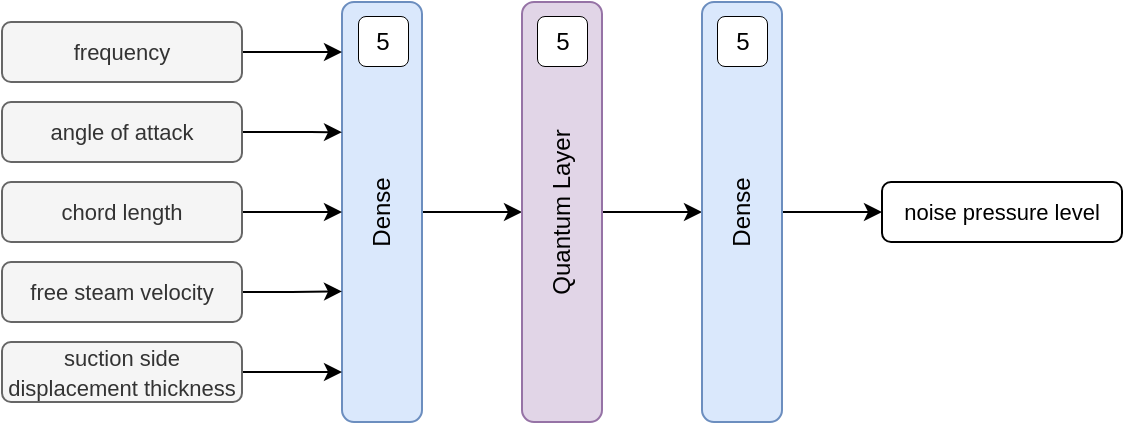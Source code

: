 <mxfile version="21.0.8" type="device"><diagram name="Seite-1" id="Kve6foOY1vgTLOI_Jg0l"><mxGraphModel dx="830" dy="520" grid="1" gridSize="10" guides="1" tooltips="1" connect="1" arrows="1" fold="1" page="1" pageScale="1" pageWidth="827" pageHeight="1169" math="0" shadow="0"><root><mxCell id="0"/><mxCell id="1" parent="0"/><mxCell id="7nTYaMUAtOXEQm28p2wN-19" style="edgeStyle=orthogonalEdgeStyle;rounded=1;orthogonalLoop=1;jettySize=auto;html=1;exitX=1;exitY=0.5;exitDx=0;exitDy=0;entryX=0;entryY=0.5;entryDx=0;entryDy=0;" edge="1" parent="1" source="7nTYaMUAtOXEQm28p2wN-1" target="7nTYaMUAtOXEQm28p2wN-9"><mxGeometry relative="1" as="geometry"/></mxCell><mxCell id="7nTYaMUAtOXEQm28p2wN-1" value="Dense" style="rounded=1;whiteSpace=wrap;html=1;horizontal=0;fillColor=#dae8fc;strokeColor=#6c8ebf;" vertex="1" parent="1"><mxGeometry x="270" y="150" width="40" height="210" as="geometry"/></mxCell><mxCell id="7nTYaMUAtOXEQm28p2wN-11" style="edgeStyle=orthogonalEdgeStyle;rounded=1;orthogonalLoop=1;jettySize=auto;html=1;exitX=1;exitY=0.5;exitDx=0;exitDy=0;" edge="1" parent="1" source="7nTYaMUAtOXEQm28p2wN-2"><mxGeometry relative="1" as="geometry"><mxPoint x="270" y="175" as="targetPoint"/></mxGeometry></mxCell><mxCell id="7nTYaMUAtOXEQm28p2wN-2" value="&lt;font style=&quot;font-size: 11px;&quot;&gt;frequency&lt;/font&gt;" style="rounded=1;whiteSpace=wrap;html=1;fillColor=#f5f5f5;fontColor=#333333;strokeColor=#666666;" vertex="1" parent="1"><mxGeometry x="100" y="160" width="120" height="30" as="geometry"/></mxCell><mxCell id="7nTYaMUAtOXEQm28p2wN-4" style="edgeStyle=orthogonalEdgeStyle;rounded=1;orthogonalLoop=1;jettySize=auto;html=1;exitX=0.75;exitY=1;exitDx=0;exitDy=0;" edge="1" parent="1" source="7nTYaMUAtOXEQm28p2wN-3"><mxGeometry relative="1" as="geometry"><mxPoint x="190" y="200.333" as="targetPoint"/></mxGeometry></mxCell><mxCell id="7nTYaMUAtOXEQm28p2wN-36" style="edgeStyle=orthogonalEdgeStyle;rounded=1;orthogonalLoop=1;jettySize=auto;html=1;exitX=1;exitY=0.5;exitDx=0;exitDy=0;entryX=0;entryY=0.31;entryDx=0;entryDy=0;entryPerimeter=0;" edge="1" parent="1" source="7nTYaMUAtOXEQm28p2wN-3" target="7nTYaMUAtOXEQm28p2wN-1"><mxGeometry relative="1" as="geometry"/></mxCell><mxCell id="7nTYaMUAtOXEQm28p2wN-3" value="&lt;font style=&quot;font-size: 11px;&quot;&gt;angle of attack&lt;/font&gt;" style="rounded=1;whiteSpace=wrap;html=1;fillColor=#f5f5f5;fontColor=#333333;strokeColor=#666666;" vertex="1" parent="1"><mxGeometry x="100" y="200" width="120" height="30" as="geometry"/></mxCell><mxCell id="7nTYaMUAtOXEQm28p2wN-13" style="edgeStyle=orthogonalEdgeStyle;rounded=1;orthogonalLoop=1;jettySize=auto;html=1;exitX=1;exitY=0.5;exitDx=0;exitDy=0;entryX=0;entryY=0.5;entryDx=0;entryDy=0;" edge="1" parent="1" source="7nTYaMUAtOXEQm28p2wN-5" target="7nTYaMUAtOXEQm28p2wN-1"><mxGeometry relative="1" as="geometry"/></mxCell><mxCell id="7nTYaMUAtOXEQm28p2wN-5" value="&lt;font style=&quot;font-size: 11px;&quot;&gt;chord length&lt;/font&gt;" style="rounded=1;whiteSpace=wrap;html=1;fillColor=#f5f5f5;fontColor=#333333;strokeColor=#666666;" vertex="1" parent="1"><mxGeometry x="100" y="240" width="120" height="30" as="geometry"/></mxCell><mxCell id="7nTYaMUAtOXEQm28p2wN-34" style="edgeStyle=orthogonalEdgeStyle;rounded=1;orthogonalLoop=1;jettySize=auto;html=1;exitX=1;exitY=0.5;exitDx=0;exitDy=0;entryX=0;entryY=0.689;entryDx=0;entryDy=0;entryPerimeter=0;" edge="1" parent="1" source="7nTYaMUAtOXEQm28p2wN-6" target="7nTYaMUAtOXEQm28p2wN-1"><mxGeometry relative="1" as="geometry"/></mxCell><mxCell id="7nTYaMUAtOXEQm28p2wN-6" value="&lt;font style=&quot;font-size: 11px;&quot;&gt;free steam velocity&lt;/font&gt;" style="rounded=1;whiteSpace=wrap;html=1;fontSize=12;fillColor=#f5f5f5;fontColor=#333333;strokeColor=#666666;" vertex="1" parent="1"><mxGeometry x="100" y="280" width="120" height="30" as="geometry"/></mxCell><mxCell id="7nTYaMUAtOXEQm28p2wN-37" style="edgeStyle=orthogonalEdgeStyle;rounded=1;orthogonalLoop=1;jettySize=auto;html=1;exitX=1;exitY=0.5;exitDx=0;exitDy=0;entryX=0;entryY=0.881;entryDx=0;entryDy=0;entryPerimeter=0;" edge="1" parent="1" source="7nTYaMUAtOXEQm28p2wN-7" target="7nTYaMUAtOXEQm28p2wN-1"><mxGeometry relative="1" as="geometry"/></mxCell><mxCell id="7nTYaMUAtOXEQm28p2wN-7" value="&lt;font style=&quot;font-size: 11px;&quot;&gt;suction side displacement thickness&lt;/font&gt;" style="rounded=1;whiteSpace=wrap;html=1;fillColor=#f5f5f5;fontColor=#333333;strokeColor=#666666;" vertex="1" parent="1"><mxGeometry x="100" y="320" width="120" height="30" as="geometry"/></mxCell><mxCell id="7nTYaMUAtOXEQm28p2wN-20" style="edgeStyle=orthogonalEdgeStyle;rounded=1;orthogonalLoop=1;jettySize=auto;html=1;exitX=1;exitY=0.5;exitDx=0;exitDy=0;entryX=0;entryY=0.5;entryDx=0;entryDy=0;" edge="1" parent="1" source="7nTYaMUAtOXEQm28p2wN-9" target="7nTYaMUAtOXEQm28p2wN-10"><mxGeometry relative="1" as="geometry"/></mxCell><mxCell id="7nTYaMUAtOXEQm28p2wN-9" value="Quantum Layer" style="rounded=1;whiteSpace=wrap;html=1;horizontal=0;fillColor=#e1d5e7;strokeColor=#9673a6;" vertex="1" parent="1"><mxGeometry x="360" y="150" width="40" height="210" as="geometry"/></mxCell><mxCell id="7nTYaMUAtOXEQm28p2wN-27" style="edgeStyle=orthogonalEdgeStyle;rounded=1;orthogonalLoop=1;jettySize=auto;html=1;exitX=1;exitY=0.5;exitDx=0;exitDy=0;entryX=0;entryY=0.5;entryDx=0;entryDy=0;" edge="1" parent="1" source="7nTYaMUAtOXEQm28p2wN-10" target="7nTYaMUAtOXEQm28p2wN-26"><mxGeometry relative="1" as="geometry"/></mxCell><mxCell id="7nTYaMUAtOXEQm28p2wN-10" value="Dense" style="rounded=1;whiteSpace=wrap;html=1;horizontal=0;fillColor=#dae8fc;strokeColor=#6c8ebf;" vertex="1" parent="1"><mxGeometry x="450" y="150" width="40" height="210" as="geometry"/></mxCell><mxCell id="7nTYaMUAtOXEQm28p2wN-22" value="5" style="rounded=1;whiteSpace=wrap;html=1;strokeWidth=0.5;" vertex="1" parent="1"><mxGeometry x="278" y="157" width="25" height="25" as="geometry"/></mxCell><mxCell id="7nTYaMUAtOXEQm28p2wN-26" value="&lt;font style=&quot;font-size: 11px;&quot;&gt;noise pressure level&lt;/font&gt;" style="rounded=1;whiteSpace=wrap;html=1;" vertex="1" parent="1"><mxGeometry x="540" y="240" width="120" height="30" as="geometry"/></mxCell><mxCell id="7nTYaMUAtOXEQm28p2wN-38" value="5" style="rounded=1;whiteSpace=wrap;html=1;strokeWidth=0.5;" vertex="1" parent="1"><mxGeometry x="367.5" y="157" width="25" height="25" as="geometry"/></mxCell><mxCell id="7nTYaMUAtOXEQm28p2wN-39" value="5" style="rounded=1;whiteSpace=wrap;html=1;strokeWidth=0.5;" vertex="1" parent="1"><mxGeometry x="457.5" y="157" width="25" height="25" as="geometry"/></mxCell></root></mxGraphModel></diagram></mxfile>
